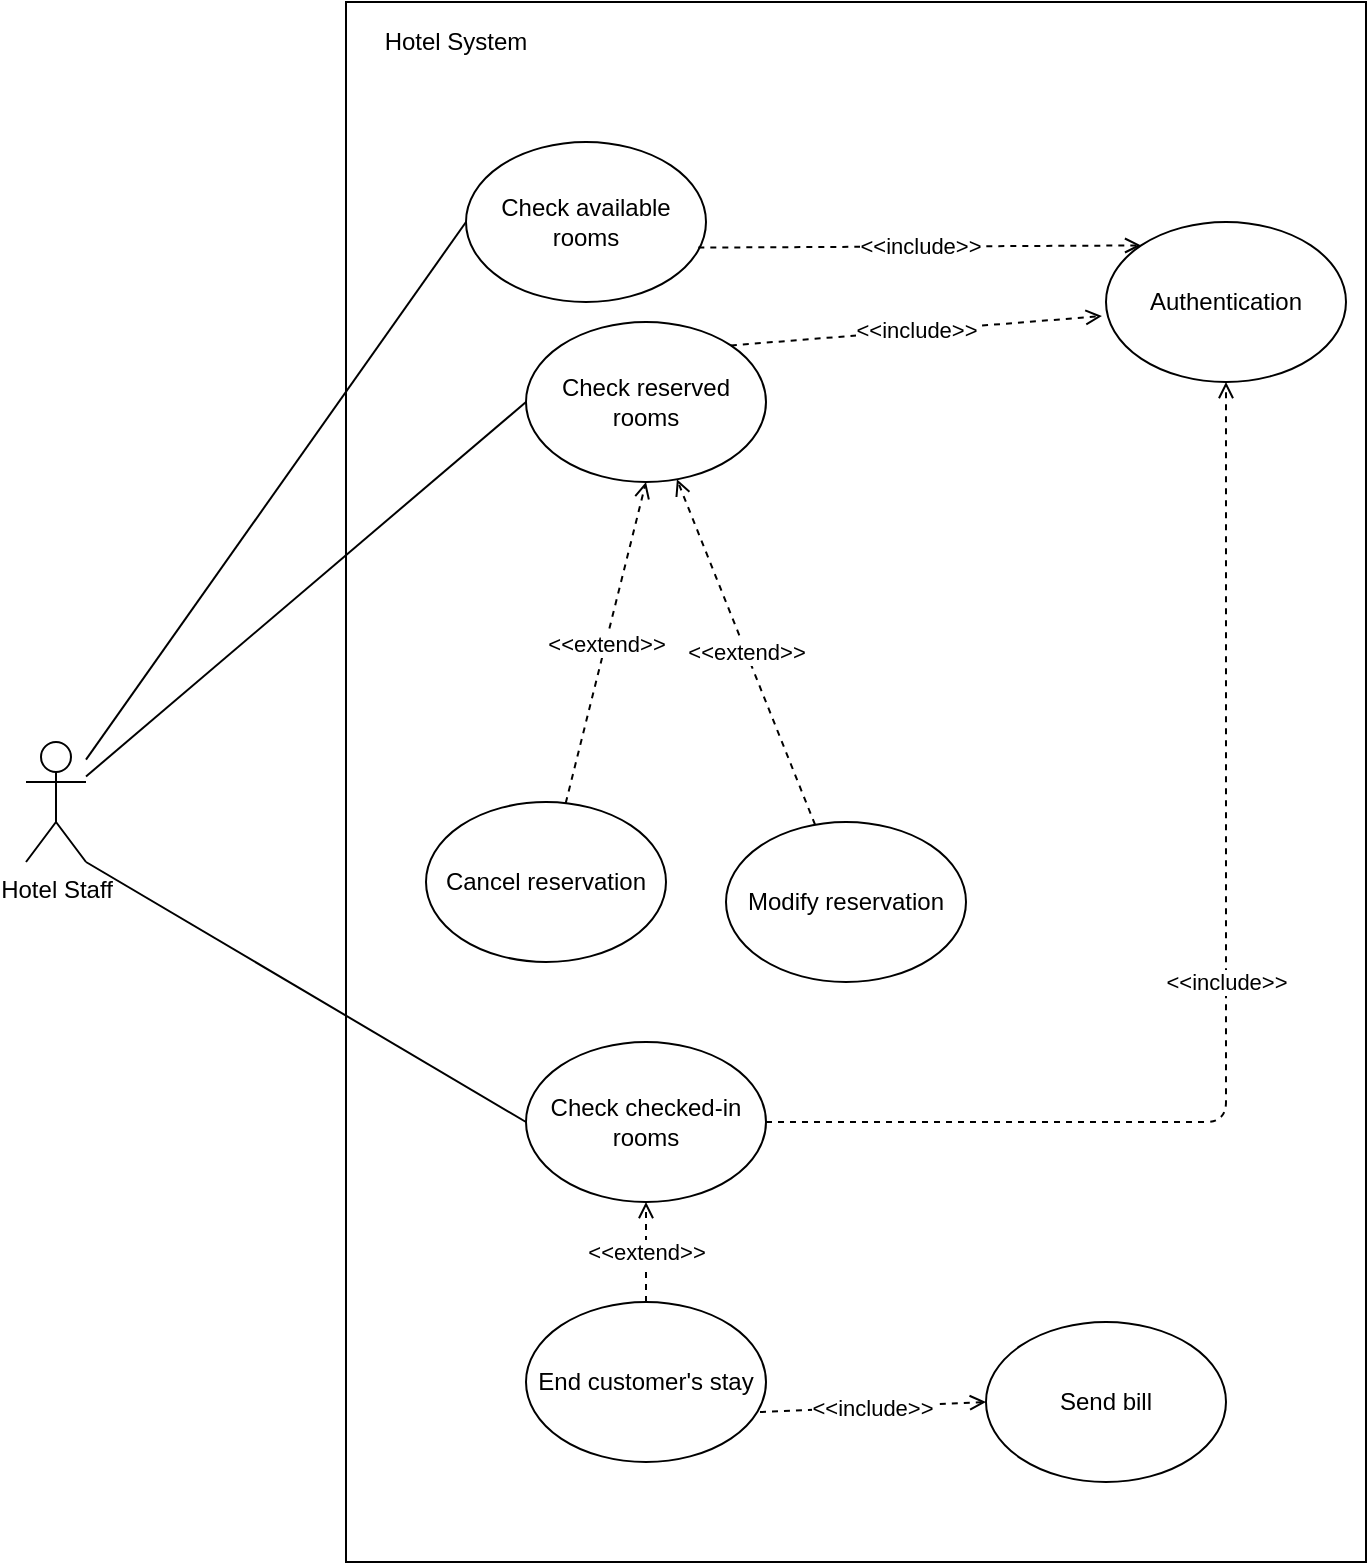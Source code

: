 <mxfile version="20.2.3" type="device"><diagram id="VzB0pJPlA92tWoaxJZA9" name="Page-1"><mxGraphModel dx="1102" dy="857" grid="1" gridSize="10" guides="1" tooltips="1" connect="1" arrows="1" fold="1" page="1" pageScale="1" pageWidth="1100" pageHeight="850" math="0" shadow="0"><root><mxCell id="0"/><mxCell id="1" parent="0"/><mxCell id="OuL-FPWHl_eOyEcX4xuU-22" value="" style="rounded=0;whiteSpace=wrap;html=1;" parent="1" vertex="1"><mxGeometry x="260" y="120" width="510" height="780" as="geometry"/></mxCell><mxCell id="OuL-FPWHl_eOyEcX4xuU-1" value="Hotel Staff" style="shape=umlActor;verticalLabelPosition=bottom;verticalAlign=top;html=1;outlineConnect=0;" parent="1" vertex="1"><mxGeometry x="100" y="490" width="30" height="60" as="geometry"/></mxCell><mxCell id="OuL-FPWHl_eOyEcX4xuU-2" value="Authentication" style="ellipse;whiteSpace=wrap;html=1;" parent="1" vertex="1"><mxGeometry x="640" y="230" width="120" height="80" as="geometry"/></mxCell><mxCell id="OuL-FPWHl_eOyEcX4xuU-4" value="Check checked-in rooms" style="ellipse;whiteSpace=wrap;html=1;" parent="1" vertex="1"><mxGeometry x="350" y="640" width="120" height="80" as="geometry"/></mxCell><mxCell id="OuL-FPWHl_eOyEcX4xuU-5" value="Check reserved rooms" style="ellipse;whiteSpace=wrap;html=1;" parent="1" vertex="1"><mxGeometry x="350" y="280" width="120" height="80" as="geometry"/></mxCell><mxCell id="OuL-FPWHl_eOyEcX4xuU-6" value="End customer's stay" style="ellipse;whiteSpace=wrap;html=1;" parent="1" vertex="1"><mxGeometry x="350" y="770" width="120" height="80" as="geometry"/></mxCell><mxCell id="OuL-FPWHl_eOyEcX4xuU-8" value="Send bill" style="ellipse;whiteSpace=wrap;html=1;" parent="1" vertex="1"><mxGeometry x="580" y="780" width="120" height="80" as="geometry"/></mxCell><mxCell id="OuL-FPWHl_eOyEcX4xuU-9" value="Cancel reservation" style="ellipse;whiteSpace=wrap;html=1;" parent="1" vertex="1"><mxGeometry x="300" y="520" width="120" height="80" as="geometry"/></mxCell><mxCell id="OuL-FPWHl_eOyEcX4xuU-11" value="" style="endArrow=none;html=1;entryX=0;entryY=0.5;entryDx=0;entryDy=0;" parent="1" source="OuL-FPWHl_eOyEcX4xuU-1" target="OuL-FPWHl_eOyEcX4xuU-5" edge="1"><mxGeometry width="50" height="50" relative="1" as="geometry"><mxPoint x="580" y="500" as="sourcePoint"/><mxPoint x="630" y="450" as="targetPoint"/></mxGeometry></mxCell><mxCell id="OuL-FPWHl_eOyEcX4xuU-12" value="" style="endArrow=none;html=1;exitX=1;exitY=1;exitDx=0;exitDy=0;exitPerimeter=0;entryX=0;entryY=0.5;entryDx=0;entryDy=0;" parent="1" source="OuL-FPWHl_eOyEcX4xuU-1" target="OuL-FPWHl_eOyEcX4xuU-4" edge="1"><mxGeometry width="50" height="50" relative="1" as="geometry"><mxPoint x="580" y="500" as="sourcePoint"/><mxPoint x="630" y="450" as="targetPoint"/></mxGeometry></mxCell><mxCell id="OuL-FPWHl_eOyEcX4xuU-14" value="&amp;lt;&amp;lt;extend&amp;gt;&amp;gt;" style="endArrow=open;html=1;entryX=0.5;entryY=1;entryDx=0;entryDy=0;dashed=1;endFill=0;" parent="1" source="OuL-FPWHl_eOyEcX4xuU-9" target="OuL-FPWHl_eOyEcX4xuU-5" edge="1"><mxGeometry width="50" height="50" relative="1" as="geometry"><mxPoint x="457.574" y="138.284" as="sourcePoint"/><mxPoint x="360" y="210" as="targetPoint"/></mxGeometry></mxCell><mxCell id="OuL-FPWHl_eOyEcX4xuU-15" value="&amp;lt;&amp;lt;extend&amp;gt;&amp;gt;" style="endArrow=open;html=1;exitX=0.5;exitY=0;exitDx=0;exitDy=0;entryX=0.5;entryY=1;entryDx=0;entryDy=0;dashed=1;endFill=0;" parent="1" source="OuL-FPWHl_eOyEcX4xuU-6" target="OuL-FPWHl_eOyEcX4xuU-4" edge="1"><mxGeometry width="50" height="50" relative="1" as="geometry"><mxPoint x="560" y="601.04" as="sourcePoint"/><mxPoint x="452.04" y="537.04" as="targetPoint"/></mxGeometry></mxCell><mxCell id="OuL-FPWHl_eOyEcX4xuU-16" value="&amp;lt;&amp;lt;include&amp;gt;&amp;gt;" style="endArrow=open;html=1;exitX=0.975;exitY=0.688;exitDx=0;exitDy=0;dashed=1;endFill=0;exitPerimeter=0;entryX=0;entryY=0.5;entryDx=0;entryDy=0;" parent="1" source="OuL-FPWHl_eOyEcX4xuU-6" target="OuL-FPWHl_eOyEcX4xuU-8" edge="1"><mxGeometry width="50" height="50" relative="1" as="geometry"><mxPoint x="410" y="780" as="sourcePoint"/><mxPoint x="540" y="830" as="targetPoint"/></mxGeometry></mxCell><mxCell id="OuL-FPWHl_eOyEcX4xuU-17" value="&amp;lt;&amp;lt;include&amp;gt;&amp;gt;" style="endArrow=open;html=1;dashed=1;endFill=0;entryX=0.5;entryY=1;entryDx=0;entryDy=0;" parent="1" source="OuL-FPWHl_eOyEcX4xuU-4" target="OuL-FPWHl_eOyEcX4xuU-2" edge="1"><mxGeometry width="50" height="50" relative="1" as="geometry"><mxPoint x="447" y="675.04" as="sourcePoint"/><mxPoint x="570" y="670" as="targetPoint"/><Array as="points"><mxPoint x="700" y="680"/></Array></mxGeometry></mxCell><mxCell id="OuL-FPWHl_eOyEcX4xuU-18" value="&amp;lt;&amp;lt;include&amp;gt;&amp;gt;" style="endArrow=open;html=1;exitX=1;exitY=0;exitDx=0;exitDy=0;dashed=1;endFill=0;entryX=-0.017;entryY=0.588;entryDx=0;entryDy=0;entryPerimeter=0;" parent="1" source="OuL-FPWHl_eOyEcX4xuU-5" target="OuL-FPWHl_eOyEcX4xuU-2" edge="1"><mxGeometry width="50" height="50" relative="1" as="geometry"><mxPoint x="447" y="675.04" as="sourcePoint"/><mxPoint x="570" y="670" as="targetPoint"/></mxGeometry></mxCell><mxCell id="OuL-FPWHl_eOyEcX4xuU-23" value="Hotel System" style="text;html=1;strokeColor=none;fillColor=none;align=center;verticalAlign=middle;whiteSpace=wrap;rounded=0;" parent="1" vertex="1"><mxGeometry x="270" y="130" width="90" height="20" as="geometry"/></mxCell><mxCell id="OuL-FPWHl_eOyEcX4xuU-26" value="Check available rooms" style="ellipse;whiteSpace=wrap;html=1;" parent="1" vertex="1"><mxGeometry x="320" y="190" width="120" height="80" as="geometry"/></mxCell><mxCell id="OuL-FPWHl_eOyEcX4xuU-27" value="" style="endArrow=none;html=1;entryX=0;entryY=0.5;entryDx=0;entryDy=0;" parent="1" source="OuL-FPWHl_eOyEcX4xuU-1" target="OuL-FPWHl_eOyEcX4xuU-26" edge="1"><mxGeometry width="50" height="50" relative="1" as="geometry"><mxPoint x="160" y="320" as="sourcePoint"/><mxPoint x="310.0" y="350" as="targetPoint"/></mxGeometry></mxCell><mxCell id="OuL-FPWHl_eOyEcX4xuU-28" value="&amp;lt;&amp;lt;include&amp;gt;&amp;gt;" style="endArrow=open;html=1;exitX=0.968;exitY=0.66;exitDx=0;exitDy=0;dashed=1;endFill=0;entryX=0;entryY=0;entryDx=0;entryDy=0;exitPerimeter=0;" parent="1" source="OuL-FPWHl_eOyEcX4xuU-26" target="OuL-FPWHl_eOyEcX4xuU-2" edge="1"><mxGeometry width="50" height="50" relative="1" as="geometry"><mxPoint x="412.426" y="321.716" as="sourcePoint"/><mxPoint x="657.96" y="287.04" as="targetPoint"/></mxGeometry></mxCell><mxCell id="-Oe_sJdMkxGRpUSxrhhk-4" value="Modify reservation" style="ellipse;whiteSpace=wrap;html=1;" parent="1" vertex="1"><mxGeometry x="450" y="530" width="120" height="80" as="geometry"/></mxCell><mxCell id="-Oe_sJdMkxGRpUSxrhhk-6" value="&amp;lt;&amp;lt;extend&amp;gt;&amp;gt;" style="endArrow=open;html=1;dashed=1;endFill=0;" parent="1" source="-Oe_sJdMkxGRpUSxrhhk-4" target="OuL-FPWHl_eOyEcX4xuU-5" edge="1"><mxGeometry width="50" height="50" relative="1" as="geometry"><mxPoint x="379.864" y="530.544" as="sourcePoint"/><mxPoint x="420" y="370" as="targetPoint"/></mxGeometry></mxCell></root></mxGraphModel></diagram></mxfile>